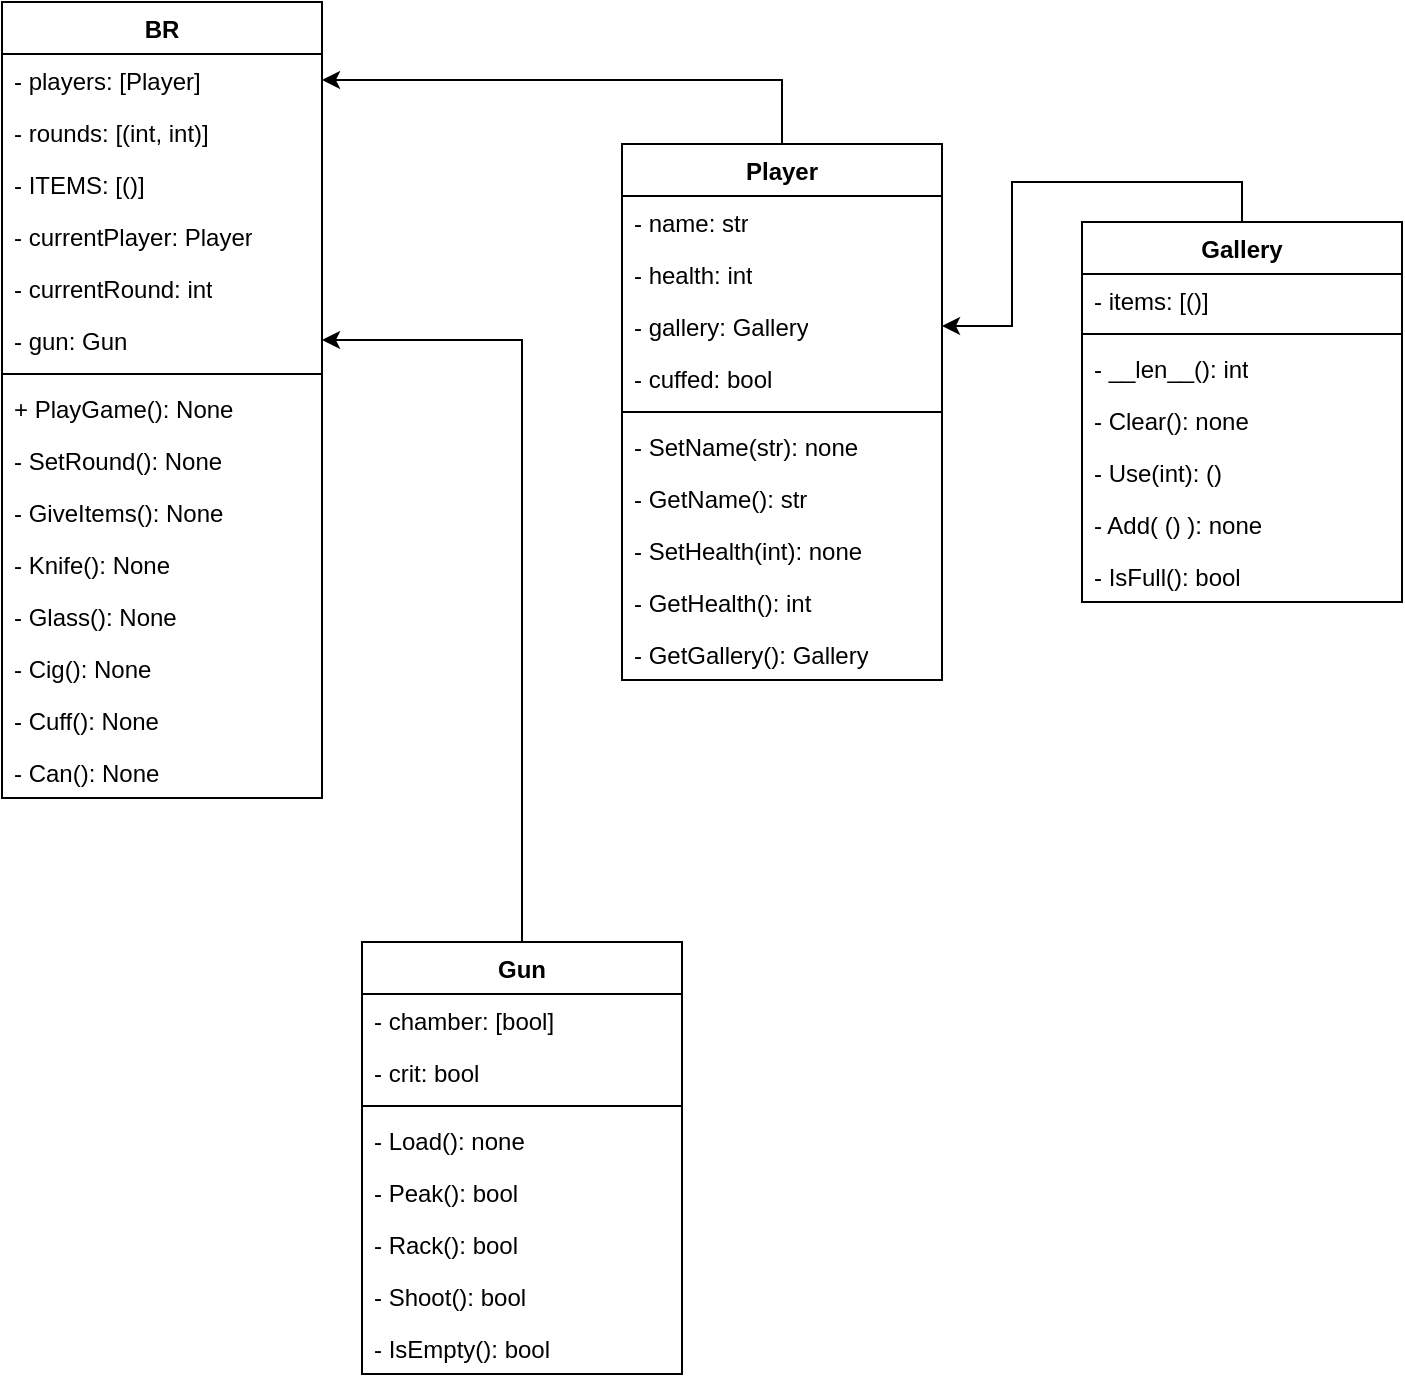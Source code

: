 <mxfile version="23.0.2" type="device">
  <diagram name="Page-1" id="vFmoDZBEKyAavdOSo_Eb">
    <mxGraphModel dx="1434" dy="754" grid="1" gridSize="10" guides="1" tooltips="1" connect="1" arrows="1" fold="1" page="1" pageScale="1" pageWidth="827" pageHeight="1169" math="0" shadow="0">
      <root>
        <mxCell id="0" />
        <mxCell id="1" parent="0" />
        <mxCell id="H9SnRW4c3Upq8VRvOPKu-1" value="BR" style="swimlane;fontStyle=1;align=center;verticalAlign=top;childLayout=stackLayout;horizontal=1;startSize=26;horizontalStack=0;resizeParent=1;resizeParentMax=0;resizeLast=0;collapsible=1;marginBottom=0;whiteSpace=wrap;html=1;" vertex="1" parent="1">
          <mxGeometry x="90" y="150" width="160" height="398" as="geometry">
            <mxRectangle x="90" y="150" width="60" height="30" as="alternateBounds" />
          </mxGeometry>
        </mxCell>
        <mxCell id="H9SnRW4c3Upq8VRvOPKu-2" value="- players: [Player]" style="text;strokeColor=none;fillColor=none;align=left;verticalAlign=top;spacingLeft=4;spacingRight=4;overflow=hidden;rotatable=0;points=[[0,0.5],[1,0.5]];portConstraint=eastwest;whiteSpace=wrap;html=1;" vertex="1" parent="H9SnRW4c3Upq8VRvOPKu-1">
          <mxGeometry y="26" width="160" height="26" as="geometry" />
        </mxCell>
        <mxCell id="H9SnRW4c3Upq8VRvOPKu-5" value="- rounds: [(int, int)]" style="text;strokeColor=none;fillColor=none;align=left;verticalAlign=top;spacingLeft=4;spacingRight=4;overflow=hidden;rotatable=0;points=[[0,0.5],[1,0.5]];portConstraint=eastwest;whiteSpace=wrap;html=1;" vertex="1" parent="H9SnRW4c3Upq8VRvOPKu-1">
          <mxGeometry y="52" width="160" height="26" as="geometry" />
        </mxCell>
        <mxCell id="H9SnRW4c3Upq8VRvOPKu-6" value="- ITEMS: [()]" style="text;strokeColor=none;fillColor=none;align=left;verticalAlign=top;spacingLeft=4;spacingRight=4;overflow=hidden;rotatable=0;points=[[0,0.5],[1,0.5]];portConstraint=eastwest;whiteSpace=wrap;html=1;" vertex="1" parent="H9SnRW4c3Upq8VRvOPKu-1">
          <mxGeometry y="78" width="160" height="26" as="geometry" />
        </mxCell>
        <mxCell id="H9SnRW4c3Upq8VRvOPKu-7" value="- currentPlayer: Player" style="text;strokeColor=none;fillColor=none;align=left;verticalAlign=top;spacingLeft=4;spacingRight=4;overflow=hidden;rotatable=0;points=[[0,0.5],[1,0.5]];portConstraint=eastwest;whiteSpace=wrap;html=1;" vertex="1" parent="H9SnRW4c3Upq8VRvOPKu-1">
          <mxGeometry y="104" width="160" height="26" as="geometry" />
        </mxCell>
        <mxCell id="H9SnRW4c3Upq8VRvOPKu-8" value="- currentRound: int" style="text;strokeColor=none;fillColor=none;align=left;verticalAlign=top;spacingLeft=4;spacingRight=4;overflow=hidden;rotatable=0;points=[[0,0.5],[1,0.5]];portConstraint=eastwest;whiteSpace=wrap;html=1;" vertex="1" parent="H9SnRW4c3Upq8VRvOPKu-1">
          <mxGeometry y="130" width="160" height="26" as="geometry" />
        </mxCell>
        <mxCell id="H9SnRW4c3Upq8VRvOPKu-24" value="- gun: Gun" style="text;strokeColor=none;fillColor=none;align=left;verticalAlign=top;spacingLeft=4;spacingRight=4;overflow=hidden;rotatable=0;points=[[0,0.5],[1,0.5]];portConstraint=eastwest;whiteSpace=wrap;html=1;" vertex="1" parent="H9SnRW4c3Upq8VRvOPKu-1">
          <mxGeometry y="156" width="160" height="26" as="geometry" />
        </mxCell>
        <mxCell id="H9SnRW4c3Upq8VRvOPKu-3" value="" style="line;strokeWidth=1;fillColor=none;align=left;verticalAlign=middle;spacingTop=-1;spacingLeft=3;spacingRight=3;rotatable=0;labelPosition=right;points=[];portConstraint=eastwest;strokeColor=inherit;" vertex="1" parent="H9SnRW4c3Upq8VRvOPKu-1">
          <mxGeometry y="182" width="160" height="8" as="geometry" />
        </mxCell>
        <mxCell id="H9SnRW4c3Upq8VRvOPKu-4" value="+ PlayGame(): None" style="text;strokeColor=none;fillColor=none;align=left;verticalAlign=top;spacingLeft=4;spacingRight=4;overflow=hidden;rotatable=0;points=[[0,0.5],[1,0.5]];portConstraint=eastwest;whiteSpace=wrap;html=1;" vertex="1" parent="H9SnRW4c3Upq8VRvOPKu-1">
          <mxGeometry y="190" width="160" height="26" as="geometry" />
        </mxCell>
        <mxCell id="H9SnRW4c3Upq8VRvOPKu-18" value="- SetRound(): None" style="text;strokeColor=none;fillColor=none;align=left;verticalAlign=top;spacingLeft=4;spacingRight=4;overflow=hidden;rotatable=0;points=[[0,0.5],[1,0.5]];portConstraint=eastwest;whiteSpace=wrap;html=1;" vertex="1" parent="H9SnRW4c3Upq8VRvOPKu-1">
          <mxGeometry y="216" width="160" height="26" as="geometry" />
        </mxCell>
        <mxCell id="H9SnRW4c3Upq8VRvOPKu-19" value="- GiveItems(): None" style="text;strokeColor=none;fillColor=none;align=left;verticalAlign=top;spacingLeft=4;spacingRight=4;overflow=hidden;rotatable=0;points=[[0,0.5],[1,0.5]];portConstraint=eastwest;whiteSpace=wrap;html=1;" vertex="1" parent="H9SnRW4c3Upq8VRvOPKu-1">
          <mxGeometry y="242" width="160" height="26" as="geometry" />
        </mxCell>
        <mxCell id="H9SnRW4c3Upq8VRvOPKu-29" value="- Knife(): None" style="text;strokeColor=none;fillColor=none;align=left;verticalAlign=top;spacingLeft=4;spacingRight=4;overflow=hidden;rotatable=0;points=[[0,0.5],[1,0.5]];portConstraint=eastwest;whiteSpace=wrap;html=1;" vertex="1" parent="H9SnRW4c3Upq8VRvOPKu-1">
          <mxGeometry y="268" width="160" height="26" as="geometry" />
        </mxCell>
        <mxCell id="H9SnRW4c3Upq8VRvOPKu-33" value="- Glass(): None" style="text;strokeColor=none;fillColor=none;align=left;verticalAlign=top;spacingLeft=4;spacingRight=4;overflow=hidden;rotatable=0;points=[[0,0.5],[1,0.5]];portConstraint=eastwest;whiteSpace=wrap;html=1;" vertex="1" parent="H9SnRW4c3Upq8VRvOPKu-1">
          <mxGeometry y="294" width="160" height="26" as="geometry" />
        </mxCell>
        <mxCell id="H9SnRW4c3Upq8VRvOPKu-34" value="- Cig(): None" style="text;strokeColor=none;fillColor=none;align=left;verticalAlign=top;spacingLeft=4;spacingRight=4;overflow=hidden;rotatable=0;points=[[0,0.5],[1,0.5]];portConstraint=eastwest;whiteSpace=wrap;html=1;" vertex="1" parent="H9SnRW4c3Upq8VRvOPKu-1">
          <mxGeometry y="320" width="160" height="26" as="geometry" />
        </mxCell>
        <mxCell id="H9SnRW4c3Upq8VRvOPKu-35" value="- Cuff(): None" style="text;strokeColor=none;fillColor=none;align=left;verticalAlign=top;spacingLeft=4;spacingRight=4;overflow=hidden;rotatable=0;points=[[0,0.5],[1,0.5]];portConstraint=eastwest;whiteSpace=wrap;html=1;" vertex="1" parent="H9SnRW4c3Upq8VRvOPKu-1">
          <mxGeometry y="346" width="160" height="26" as="geometry" />
        </mxCell>
        <mxCell id="H9SnRW4c3Upq8VRvOPKu-37" value="- Can(): None" style="text;strokeColor=none;fillColor=none;align=left;verticalAlign=top;spacingLeft=4;spacingRight=4;overflow=hidden;rotatable=0;points=[[0,0.5],[1,0.5]];portConstraint=eastwest;whiteSpace=wrap;html=1;" vertex="1" parent="H9SnRW4c3Upq8VRvOPKu-1">
          <mxGeometry y="372" width="160" height="26" as="geometry" />
        </mxCell>
        <mxCell id="H9SnRW4c3Upq8VRvOPKu-48" style="edgeStyle=orthogonalEdgeStyle;rounded=0;orthogonalLoop=1;jettySize=auto;html=1;exitX=0.5;exitY=0;exitDx=0;exitDy=0;entryX=1;entryY=0.5;entryDx=0;entryDy=0;" edge="1" parent="1" source="H9SnRW4c3Upq8VRvOPKu-9" target="H9SnRW4c3Upq8VRvOPKu-2">
          <mxGeometry relative="1" as="geometry" />
        </mxCell>
        <mxCell id="H9SnRW4c3Upq8VRvOPKu-9" value="Player" style="swimlane;fontStyle=1;align=center;verticalAlign=top;childLayout=stackLayout;horizontal=1;startSize=26;horizontalStack=0;resizeParent=1;resizeParentMax=0;resizeLast=0;collapsible=1;marginBottom=0;whiteSpace=wrap;html=1;" vertex="1" parent="1">
          <mxGeometry x="400" y="221" width="160" height="268" as="geometry" />
        </mxCell>
        <mxCell id="H9SnRW4c3Upq8VRvOPKu-10" value="- name: str" style="text;strokeColor=none;fillColor=none;align=left;verticalAlign=top;spacingLeft=4;spacingRight=4;overflow=hidden;rotatable=0;points=[[0,0.5],[1,0.5]];portConstraint=eastwest;whiteSpace=wrap;html=1;" vertex="1" parent="H9SnRW4c3Upq8VRvOPKu-9">
          <mxGeometry y="26" width="160" height="26" as="geometry" />
        </mxCell>
        <mxCell id="H9SnRW4c3Upq8VRvOPKu-13" value="- health: int" style="text;strokeColor=none;fillColor=none;align=left;verticalAlign=top;spacingLeft=4;spacingRight=4;overflow=hidden;rotatable=0;points=[[0,0.5],[1,0.5]];portConstraint=eastwest;whiteSpace=wrap;html=1;" vertex="1" parent="H9SnRW4c3Upq8VRvOPKu-9">
          <mxGeometry y="52" width="160" height="26" as="geometry" />
        </mxCell>
        <mxCell id="H9SnRW4c3Upq8VRvOPKu-14" value="- gallery: Gallery" style="text;strokeColor=none;fillColor=none;align=left;verticalAlign=top;spacingLeft=4;spacingRight=4;overflow=hidden;rotatable=0;points=[[0,0.5],[1,0.5]];portConstraint=eastwest;whiteSpace=wrap;html=1;" vertex="1" parent="H9SnRW4c3Upq8VRvOPKu-9">
          <mxGeometry y="78" width="160" height="26" as="geometry" />
        </mxCell>
        <mxCell id="H9SnRW4c3Upq8VRvOPKu-36" value="- cuffed: bool" style="text;strokeColor=none;fillColor=none;align=left;verticalAlign=top;spacingLeft=4;spacingRight=4;overflow=hidden;rotatable=0;points=[[0,0.5],[1,0.5]];portConstraint=eastwest;whiteSpace=wrap;html=1;" vertex="1" parent="H9SnRW4c3Upq8VRvOPKu-9">
          <mxGeometry y="104" width="160" height="26" as="geometry" />
        </mxCell>
        <mxCell id="H9SnRW4c3Upq8VRvOPKu-11" value="" style="line;strokeWidth=1;fillColor=none;align=left;verticalAlign=middle;spacingTop=-1;spacingLeft=3;spacingRight=3;rotatable=0;labelPosition=right;points=[];portConstraint=eastwest;strokeColor=inherit;" vertex="1" parent="H9SnRW4c3Upq8VRvOPKu-9">
          <mxGeometry y="130" width="160" height="8" as="geometry" />
        </mxCell>
        <mxCell id="H9SnRW4c3Upq8VRvOPKu-12" value="- SetName(str): none" style="text;strokeColor=none;fillColor=none;align=left;verticalAlign=top;spacingLeft=4;spacingRight=4;overflow=hidden;rotatable=0;points=[[0,0.5],[1,0.5]];portConstraint=eastwest;whiteSpace=wrap;html=1;" vertex="1" parent="H9SnRW4c3Upq8VRvOPKu-9">
          <mxGeometry y="138" width="160" height="26" as="geometry" />
        </mxCell>
        <mxCell id="H9SnRW4c3Upq8VRvOPKu-15" value="- GetName(): str" style="text;strokeColor=none;fillColor=none;align=left;verticalAlign=top;spacingLeft=4;spacingRight=4;overflow=hidden;rotatable=0;points=[[0,0.5],[1,0.5]];portConstraint=eastwest;whiteSpace=wrap;html=1;" vertex="1" parent="H9SnRW4c3Upq8VRvOPKu-9">
          <mxGeometry y="164" width="160" height="26" as="geometry" />
        </mxCell>
        <mxCell id="H9SnRW4c3Upq8VRvOPKu-17" value="- SetHealth(int): none" style="text;strokeColor=none;fillColor=none;align=left;verticalAlign=top;spacingLeft=4;spacingRight=4;overflow=hidden;rotatable=0;points=[[0,0.5],[1,0.5]];portConstraint=eastwest;whiteSpace=wrap;html=1;" vertex="1" parent="H9SnRW4c3Upq8VRvOPKu-9">
          <mxGeometry y="190" width="160" height="26" as="geometry" />
        </mxCell>
        <mxCell id="H9SnRW4c3Upq8VRvOPKu-16" value="- GetHealth(): int" style="text;strokeColor=none;fillColor=none;align=left;verticalAlign=top;spacingLeft=4;spacingRight=4;overflow=hidden;rotatable=0;points=[[0,0.5],[1,0.5]];portConstraint=eastwest;whiteSpace=wrap;html=1;" vertex="1" parent="H9SnRW4c3Upq8VRvOPKu-9">
          <mxGeometry y="216" width="160" height="26" as="geometry" />
        </mxCell>
        <mxCell id="H9SnRW4c3Upq8VRvOPKu-20" value="- GetGallery(): Gallery" style="text;strokeColor=none;fillColor=none;align=left;verticalAlign=top;spacingLeft=4;spacingRight=4;overflow=hidden;rotatable=0;points=[[0,0.5],[1,0.5]];portConstraint=eastwest;whiteSpace=wrap;html=1;" vertex="1" parent="H9SnRW4c3Upq8VRvOPKu-9">
          <mxGeometry y="242" width="160" height="26" as="geometry" />
        </mxCell>
        <mxCell id="H9SnRW4c3Upq8VRvOPKu-50" style="edgeStyle=orthogonalEdgeStyle;rounded=0;orthogonalLoop=1;jettySize=auto;html=1;entryX=1;entryY=0.5;entryDx=0;entryDy=0;" edge="1" parent="1" source="H9SnRW4c3Upq8VRvOPKu-25" target="H9SnRW4c3Upq8VRvOPKu-24">
          <mxGeometry relative="1" as="geometry" />
        </mxCell>
        <mxCell id="H9SnRW4c3Upq8VRvOPKu-25" value="Gun" style="swimlane;fontStyle=1;align=center;verticalAlign=top;childLayout=stackLayout;horizontal=1;startSize=26;horizontalStack=0;resizeParent=1;resizeParentMax=0;resizeLast=0;collapsible=1;marginBottom=0;whiteSpace=wrap;html=1;" vertex="1" parent="1">
          <mxGeometry x="270" y="620" width="160" height="216" as="geometry" />
        </mxCell>
        <mxCell id="H9SnRW4c3Upq8VRvOPKu-26" value="- chamber: [bool]" style="text;strokeColor=none;fillColor=none;align=left;verticalAlign=top;spacingLeft=4;spacingRight=4;overflow=hidden;rotatable=0;points=[[0,0.5],[1,0.5]];portConstraint=eastwest;whiteSpace=wrap;html=1;" vertex="1" parent="H9SnRW4c3Upq8VRvOPKu-25">
          <mxGeometry y="26" width="160" height="26" as="geometry" />
        </mxCell>
        <mxCell id="H9SnRW4c3Upq8VRvOPKu-32" value="- crit: bool" style="text;strokeColor=none;fillColor=none;align=left;verticalAlign=top;spacingLeft=4;spacingRight=4;overflow=hidden;rotatable=0;points=[[0,0.5],[1,0.5]];portConstraint=eastwest;whiteSpace=wrap;html=1;" vertex="1" parent="H9SnRW4c3Upq8VRvOPKu-25">
          <mxGeometry y="52" width="160" height="26" as="geometry" />
        </mxCell>
        <mxCell id="H9SnRW4c3Upq8VRvOPKu-27" value="" style="line;strokeWidth=1;fillColor=none;align=left;verticalAlign=middle;spacingTop=-1;spacingLeft=3;spacingRight=3;rotatable=0;labelPosition=right;points=[];portConstraint=eastwest;strokeColor=inherit;" vertex="1" parent="H9SnRW4c3Upq8VRvOPKu-25">
          <mxGeometry y="78" width="160" height="8" as="geometry" />
        </mxCell>
        <mxCell id="H9SnRW4c3Upq8VRvOPKu-28" value="- Load(): none" style="text;strokeColor=none;fillColor=none;align=left;verticalAlign=top;spacingLeft=4;spacingRight=4;overflow=hidden;rotatable=0;points=[[0,0.5],[1,0.5]];portConstraint=eastwest;whiteSpace=wrap;html=1;" vertex="1" parent="H9SnRW4c3Upq8VRvOPKu-25">
          <mxGeometry y="86" width="160" height="26" as="geometry" />
        </mxCell>
        <mxCell id="H9SnRW4c3Upq8VRvOPKu-30" value="- Peak(): bool" style="text;strokeColor=none;fillColor=none;align=left;verticalAlign=top;spacingLeft=4;spacingRight=4;overflow=hidden;rotatable=0;points=[[0,0.5],[1,0.5]];portConstraint=eastwest;whiteSpace=wrap;html=1;" vertex="1" parent="H9SnRW4c3Upq8VRvOPKu-25">
          <mxGeometry y="112" width="160" height="26" as="geometry" />
        </mxCell>
        <mxCell id="H9SnRW4c3Upq8VRvOPKu-31" value="- Rack(): bool" style="text;strokeColor=none;fillColor=none;align=left;verticalAlign=top;spacingLeft=4;spacingRight=4;overflow=hidden;rotatable=0;points=[[0,0.5],[1,0.5]];portConstraint=eastwest;whiteSpace=wrap;html=1;" vertex="1" parent="H9SnRW4c3Upq8VRvOPKu-25">
          <mxGeometry y="138" width="160" height="26" as="geometry" />
        </mxCell>
        <mxCell id="H9SnRW4c3Upq8VRvOPKu-38" value="- Shoot(): bool" style="text;strokeColor=none;fillColor=none;align=left;verticalAlign=top;spacingLeft=4;spacingRight=4;overflow=hidden;rotatable=0;points=[[0,0.5],[1,0.5]];portConstraint=eastwest;whiteSpace=wrap;html=1;" vertex="1" parent="H9SnRW4c3Upq8VRvOPKu-25">
          <mxGeometry y="164" width="160" height="26" as="geometry" />
        </mxCell>
        <mxCell id="H9SnRW4c3Upq8VRvOPKu-39" value="- IsEmpty(): bool" style="text;strokeColor=none;fillColor=none;align=left;verticalAlign=top;spacingLeft=4;spacingRight=4;overflow=hidden;rotatable=0;points=[[0,0.5],[1,0.5]];portConstraint=eastwest;whiteSpace=wrap;html=1;" vertex="1" parent="H9SnRW4c3Upq8VRvOPKu-25">
          <mxGeometry y="190" width="160" height="26" as="geometry" />
        </mxCell>
        <mxCell id="H9SnRW4c3Upq8VRvOPKu-47" style="edgeStyle=orthogonalEdgeStyle;rounded=0;orthogonalLoop=1;jettySize=auto;html=1;exitX=0.5;exitY=0;exitDx=0;exitDy=0;entryX=1;entryY=0.5;entryDx=0;entryDy=0;" edge="1" parent="1" source="H9SnRW4c3Upq8VRvOPKu-40" target="H9SnRW4c3Upq8VRvOPKu-14">
          <mxGeometry relative="1" as="geometry" />
        </mxCell>
        <mxCell id="H9SnRW4c3Upq8VRvOPKu-40" value="Gallery" style="swimlane;fontStyle=1;align=center;verticalAlign=top;childLayout=stackLayout;horizontal=1;startSize=26;horizontalStack=0;resizeParent=1;resizeParentMax=0;resizeLast=0;collapsible=1;marginBottom=0;whiteSpace=wrap;html=1;" vertex="1" parent="1">
          <mxGeometry x="630" y="260" width="160" height="190" as="geometry" />
        </mxCell>
        <mxCell id="H9SnRW4c3Upq8VRvOPKu-41" value="- items: [()]" style="text;strokeColor=none;fillColor=none;align=left;verticalAlign=top;spacingLeft=4;spacingRight=4;overflow=hidden;rotatable=0;points=[[0,0.5],[1,0.5]];portConstraint=eastwest;whiteSpace=wrap;html=1;" vertex="1" parent="H9SnRW4c3Upq8VRvOPKu-40">
          <mxGeometry y="26" width="160" height="26" as="geometry" />
        </mxCell>
        <mxCell id="H9SnRW4c3Upq8VRvOPKu-42" value="" style="line;strokeWidth=1;fillColor=none;align=left;verticalAlign=middle;spacingTop=-1;spacingLeft=3;spacingRight=3;rotatable=0;labelPosition=right;points=[];portConstraint=eastwest;strokeColor=inherit;" vertex="1" parent="H9SnRW4c3Upq8VRvOPKu-40">
          <mxGeometry y="52" width="160" height="8" as="geometry" />
        </mxCell>
        <mxCell id="H9SnRW4c3Upq8VRvOPKu-43" value="- __len__(): int" style="text;strokeColor=none;fillColor=none;align=left;verticalAlign=top;spacingLeft=4;spacingRight=4;overflow=hidden;rotatable=0;points=[[0,0.5],[1,0.5]];portConstraint=eastwest;whiteSpace=wrap;html=1;" vertex="1" parent="H9SnRW4c3Upq8VRvOPKu-40">
          <mxGeometry y="60" width="160" height="26" as="geometry" />
        </mxCell>
        <mxCell id="H9SnRW4c3Upq8VRvOPKu-22" value="&lt;div&gt;- Clear(): none&lt;/div&gt;" style="text;strokeColor=none;fillColor=none;align=left;verticalAlign=top;spacingLeft=4;spacingRight=4;overflow=hidden;rotatable=0;points=[[0,0.5],[1,0.5]];portConstraint=eastwest;whiteSpace=wrap;html=1;" vertex="1" parent="H9SnRW4c3Upq8VRvOPKu-40">
          <mxGeometry y="86" width="160" height="26" as="geometry" />
        </mxCell>
        <mxCell id="H9SnRW4c3Upq8VRvOPKu-44" value="&lt;div&gt;- Use(int): ()&lt;/div&gt;" style="text;strokeColor=none;fillColor=none;align=left;verticalAlign=top;spacingLeft=4;spacingRight=4;overflow=hidden;rotatable=0;points=[[0,0.5],[1,0.5]];portConstraint=eastwest;whiteSpace=wrap;html=1;" vertex="1" parent="H9SnRW4c3Upq8VRvOPKu-40">
          <mxGeometry y="112" width="160" height="26" as="geometry" />
        </mxCell>
        <mxCell id="H9SnRW4c3Upq8VRvOPKu-45" value="&lt;div&gt;- Add( () ): none&lt;br&gt;&lt;/div&gt;" style="text;strokeColor=none;fillColor=none;align=left;verticalAlign=top;spacingLeft=4;spacingRight=4;overflow=hidden;rotatable=0;points=[[0,0.5],[1,0.5]];portConstraint=eastwest;whiteSpace=wrap;html=1;" vertex="1" parent="H9SnRW4c3Upq8VRvOPKu-40">
          <mxGeometry y="138" width="160" height="26" as="geometry" />
        </mxCell>
        <mxCell id="H9SnRW4c3Upq8VRvOPKu-46" value="&lt;div&gt;- IsFull(): bool&lt;br&gt;&lt;/div&gt;" style="text;strokeColor=none;fillColor=none;align=left;verticalAlign=top;spacingLeft=4;spacingRight=4;overflow=hidden;rotatable=0;points=[[0,0.5],[1,0.5]];portConstraint=eastwest;whiteSpace=wrap;html=1;" vertex="1" parent="H9SnRW4c3Upq8VRvOPKu-40">
          <mxGeometry y="164" width="160" height="26" as="geometry" />
        </mxCell>
      </root>
    </mxGraphModel>
  </diagram>
</mxfile>
